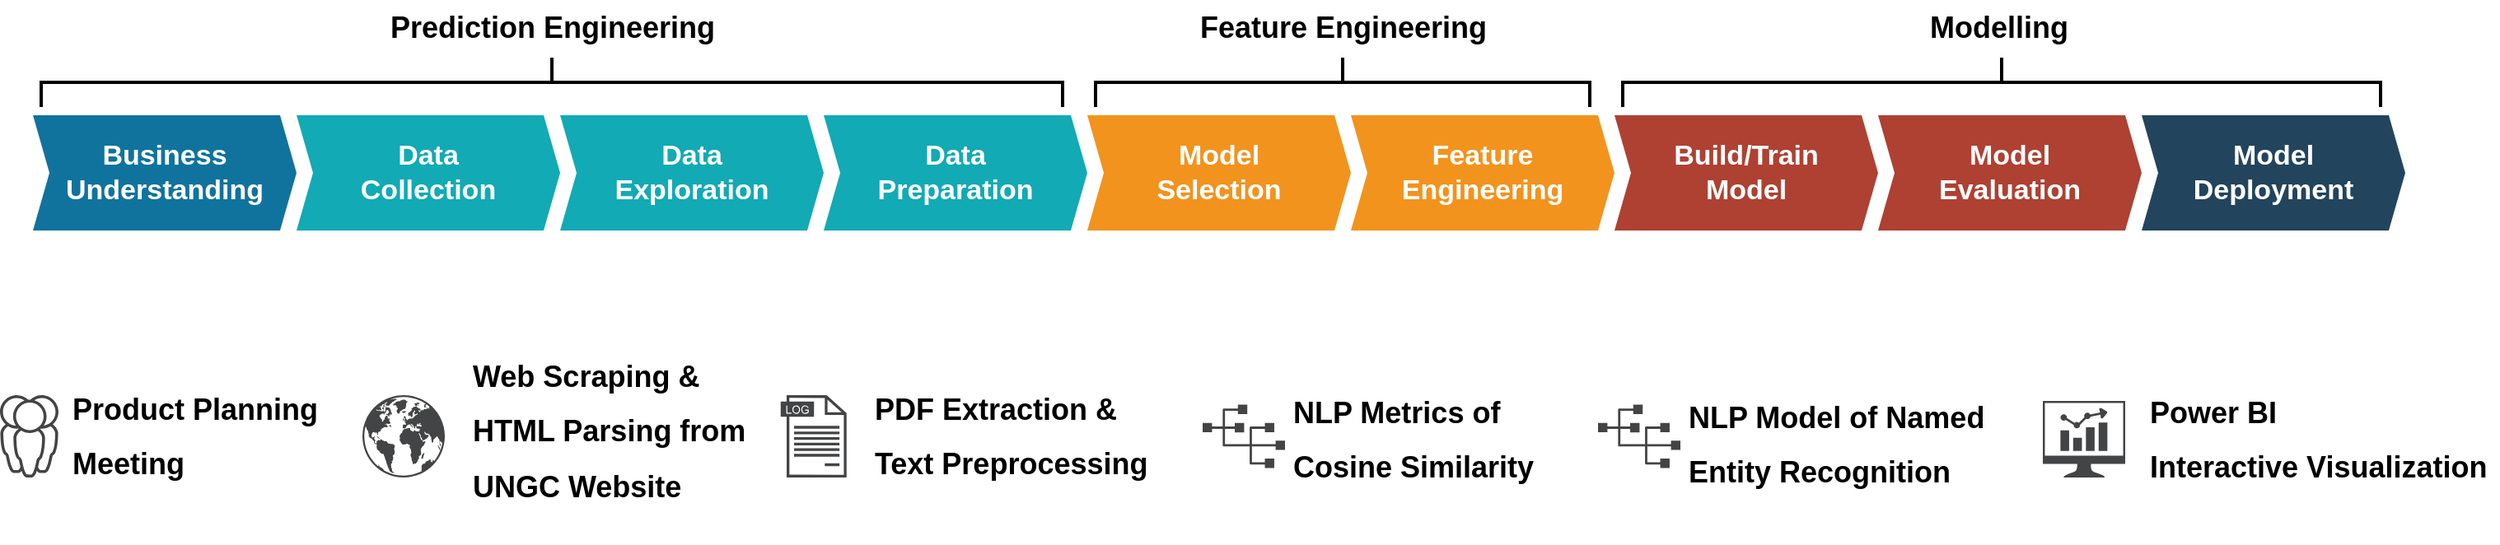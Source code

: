 <mxfile version="15.4.0" type="github">
  <diagram name="Page-1" id="54c02804-9d69-ba3f-8aca-1021b27b8050">
    <mxGraphModel dx="3471" dy="1122" grid="1" gridSize="10" guides="1" tooltips="1" connect="1" arrows="1" fold="1" page="1" pageScale="1" pageWidth="1169" pageHeight="827" background="none" math="0" shadow="0">
      <root>
        <mxCell id="0" />
        <mxCell id="1" parent="0" />
        <mxCell id="7c3a617817c5cf35-11" value="&lt;h1 style=&quot;text-align: left&quot;&gt;&lt;font style=&quot;font-size: 18px&quot;&gt;Product Planning Meeting&lt;/font&gt;&lt;/h1&gt;" style="text;html=1;spacing=5;spacingTop=-20;whiteSpace=wrap;overflow=hidden;strokeWidth=2;fillColor=none;gradientColor=none;fontSize=14;align=center;" parent="1" vertex="1">
          <mxGeometry x="-1020" y="240" width="160" height="90" as="geometry" />
        </mxCell>
        <mxCell id="PU6QvB0Lzl-o8I71-tE7-29" value="Business&lt;br&gt;Understanding" style="shape=step;perimeter=stepPerimeter;whiteSpace=wrap;html=1;fixedSize=1;size=10;fillColor=#10739E;strokeColor=none;fontSize=17;fontColor=#FFFFFF;fontStyle=1;align=center;rounded=0;" parent="1" vertex="1">
          <mxGeometry x="-1040" y="90" width="160" height="70" as="geometry" />
        </mxCell>
        <mxCell id="PU6QvB0Lzl-o8I71-tE7-30" value="Model&lt;br&gt;Selection" style="shape=step;perimeter=stepPerimeter;whiteSpace=wrap;html=1;fixedSize=1;size=10;fillColor=#F2931E;strokeColor=none;fontSize=17;fontColor=#FFFFFF;fontStyle=1;align=center;rounded=0;" parent="1" vertex="1">
          <mxGeometry x="-400" y="90" width="160" height="70" as="geometry" />
        </mxCell>
        <mxCell id="PU6QvB0Lzl-o8I71-tE7-31" value="Build/Train&lt;br&gt;Model" style="shape=step;perimeter=stepPerimeter;whiteSpace=wrap;html=1;fixedSize=1;size=10;fillColor=#AE4132;strokeColor=none;fontSize=17;fontColor=#FFFFFF;fontStyle=1;align=center;rounded=0;" parent="1" vertex="1">
          <mxGeometry x="-80" y="90" width="160" height="70" as="geometry" />
        </mxCell>
        <mxCell id="PU6QvB0Lzl-o8I71-tE7-32" value="Model&lt;br&gt;Deployment" style="shape=step;perimeter=stepPerimeter;whiteSpace=wrap;html=1;fixedSize=1;size=10;fillColor=#23445D;strokeColor=none;fontSize=17;fontColor=#FFFFFF;fontStyle=1;align=center;rounded=0;" parent="1" vertex="1">
          <mxGeometry x="240" y="90" width="160" height="70" as="geometry" />
        </mxCell>
        <mxCell id="PU6QvB0Lzl-o8I71-tE7-33" value="Data&lt;br&gt;Collection" style="shape=step;perimeter=stepPerimeter;whiteSpace=wrap;html=1;fixedSize=1;size=10;fillColor=#12AAB5;strokeColor=none;fontSize=17;fontColor=#FFFFFF;fontStyle=1;align=center;rounded=0;" parent="1" vertex="1">
          <mxGeometry x="-880" y="90" width="160" height="70" as="geometry" />
        </mxCell>
        <mxCell id="PU6QvB0Lzl-o8I71-tE7-49" value="Data&lt;br&gt;Exploration" style="shape=step;perimeter=stepPerimeter;whiteSpace=wrap;html=1;fixedSize=1;size=10;fillColor=#12AAB5;strokeColor=none;fontSize=17;fontColor=#FFFFFF;fontStyle=1;align=center;rounded=0;" parent="1" vertex="1">
          <mxGeometry x="-720" y="90" width="160" height="70" as="geometry" />
        </mxCell>
        <mxCell id="PU6QvB0Lzl-o8I71-tE7-50" value="Data&lt;br&gt;Preparation" style="shape=step;perimeter=stepPerimeter;whiteSpace=wrap;html=1;fixedSize=1;size=10;fillColor=#12AAB5;strokeColor=none;fontSize=17;fontColor=#FFFFFF;fontStyle=1;align=center;rounded=0;" parent="1" vertex="1">
          <mxGeometry x="-560" y="90" width="160" height="70" as="geometry" />
        </mxCell>
        <mxCell id="PU6QvB0Lzl-o8I71-tE7-51" value="Feature&lt;br&gt;Engineering" style="shape=step;perimeter=stepPerimeter;whiteSpace=wrap;html=1;fixedSize=1;size=10;fillColor=#F2931E;strokeColor=none;fontSize=17;fontColor=#FFFFFF;fontStyle=1;align=center;rounded=0;" parent="1" vertex="1">
          <mxGeometry x="-240" y="90" width="160" height="70" as="geometry" />
        </mxCell>
        <mxCell id="PU6QvB0Lzl-o8I71-tE7-52" value="Model&lt;br&gt;Evaluation" style="shape=step;perimeter=stepPerimeter;whiteSpace=wrap;html=1;fixedSize=1;size=10;fillColor=#AE4132;strokeColor=none;fontSize=17;fontColor=#FFFFFF;fontStyle=1;align=center;rounded=0;" parent="1" vertex="1">
          <mxGeometry x="80" y="90" width="160" height="70" as="geometry" />
        </mxCell>
        <mxCell id="PU6QvB0Lzl-o8I71-tE7-53" value="" style="strokeWidth=2;html=1;shape=mxgraph.flowchart.annotation_2;align=left;labelPosition=right;pointerEvents=1;rotation=90;" parent="1" vertex="1">
          <mxGeometry x="-740" y="-240" width="30" height="620" as="geometry" />
        </mxCell>
        <mxCell id="PU6QvB0Lzl-o8I71-tE7-54" value="" style="strokeWidth=2;html=1;shape=mxgraph.flowchart.annotation_2;align=left;labelPosition=right;pointerEvents=1;rotation=90;" parent="1" vertex="1">
          <mxGeometry x="-260" y="-80" width="30" height="300" as="geometry" />
        </mxCell>
        <mxCell id="PU6QvB0Lzl-o8I71-tE7-55" value="" style="strokeWidth=2;html=1;shape=mxgraph.flowchart.annotation_2;align=left;labelPosition=right;pointerEvents=1;rotation=90;" parent="1" vertex="1">
          <mxGeometry x="140" y="-160" width="30" height="460" as="geometry" />
        </mxCell>
        <mxCell id="PU6QvB0Lzl-o8I71-tE7-56" value="&lt;font style=&quot;font-size: 18px&quot;&gt;Prediction Engineering&lt;/font&gt;" style="text;strokeColor=none;fillColor=none;html=1;fontSize=24;fontStyle=1;verticalAlign=middle;align=center;" parent="1" vertex="1">
          <mxGeometry x="-775" y="20" width="100" height="30" as="geometry" />
        </mxCell>
        <mxCell id="PU6QvB0Lzl-o8I71-tE7-58" value="&lt;font style=&quot;font-size: 18px&quot;&gt;Feature Engineering&lt;/font&gt;" style="text;strokeColor=none;fillColor=none;html=1;fontSize=24;fontStyle=1;verticalAlign=middle;align=center;" parent="1" vertex="1">
          <mxGeometry x="-295" y="20" width="100" height="30" as="geometry" />
        </mxCell>
        <mxCell id="PU6QvB0Lzl-o8I71-tE7-59" value="&lt;font style=&quot;font-size: 18px&quot;&gt;Modelling&lt;/font&gt;" style="text;strokeColor=none;fillColor=none;html=1;fontSize=24;fontStyle=1;verticalAlign=middle;align=center;" parent="1" vertex="1">
          <mxGeometry x="103" y="20" width="100" height="30" as="geometry" />
        </mxCell>
        <mxCell id="PU6QvB0Lzl-o8I71-tE7-61" value="" style="sketch=0;pointerEvents=1;shadow=0;dashed=0;html=1;strokeColor=none;fillColor=#434445;aspect=fixed;labelPosition=center;verticalLabelPosition=bottom;verticalAlign=top;align=center;outlineConnect=0;shape=mxgraph.vvd.user_group;" parent="1" vertex="1">
          <mxGeometry x="-1060" y="260" width="35.5" height="50" as="geometry" />
        </mxCell>
        <mxCell id="PU6QvB0Lzl-o8I71-tE7-63" value="" style="sketch=0;pointerEvents=1;shadow=0;dashed=0;html=1;strokeColor=none;fillColor=#434445;aspect=fixed;labelPosition=center;verticalLabelPosition=bottom;verticalAlign=top;align=center;outlineConnect=0;shape=mxgraph.vvd.networking;" parent="1" vertex="1">
          <mxGeometry x="-840" y="260" width="50" height="50" as="geometry" />
        </mxCell>
        <mxCell id="PU6QvB0Lzl-o8I71-tE7-66" value="&lt;h1&gt;&lt;font style=&quot;font-size: 18px&quot;&gt;Web Scraping &amp;amp; HTML Parsing from UNGC Website&lt;/font&gt;&lt;/h1&gt;" style="text;html=1;spacing=5;spacingTop=-20;whiteSpace=wrap;overflow=hidden;strokeWidth=2;fillColor=none;gradientColor=none;fontSize=14;align=left;" parent="1" vertex="1">
          <mxGeometry x="-778.25" y="220" width="180" height="130" as="geometry" />
        </mxCell>
        <mxCell id="PU6QvB0Lzl-o8I71-tE7-68" value="" style="sketch=0;pointerEvents=1;shadow=0;dashed=0;html=1;strokeColor=none;fillColor=#434445;aspect=fixed;labelPosition=center;verticalLabelPosition=bottom;verticalAlign=top;align=center;outlineConnect=0;shape=mxgraph.vvd.log_files;" parent="1" vertex="1">
          <mxGeometry x="-586.12" y="260" width="40" height="50" as="geometry" />
        </mxCell>
        <mxCell id="PU6QvB0Lzl-o8I71-tE7-69" value="&lt;h1&gt;&lt;font style=&quot;font-size: 18px&quot;&gt;PDF Extraction &amp;amp; &lt;br&gt;Text Preprocessing&lt;/font&gt;&lt;/h1&gt;&lt;p&gt;&lt;br&gt;&lt;/p&gt;" style="text;html=1;spacing=5;spacingTop=-20;whiteSpace=wrap;overflow=hidden;strokeWidth=2;fillColor=none;gradientColor=none;fontSize=14;align=left;" parent="1" vertex="1">
          <mxGeometry x="-533.87" y="240" width="180" height="90" as="geometry" />
        </mxCell>
        <mxCell id="PU6QvB0Lzl-o8I71-tE7-71" value="&lt;h1&gt;&lt;span style=&quot;font-size: 18px&quot;&gt;NLP Model of Named Entity Recognition&amp;nbsp;&lt;/span&gt;&lt;/h1&gt;&lt;p&gt;&lt;br&gt;&lt;/p&gt;" style="text;html=1;spacing=5;spacingTop=-20;whiteSpace=wrap;overflow=hidden;strokeWidth=2;fillColor=none;gradientColor=none;fontSize=14;align=left;" parent="1" vertex="1">
          <mxGeometry x="-40" y="245" width="200" height="80" as="geometry" />
        </mxCell>
        <mxCell id="PU6QvB0Lzl-o8I71-tE7-72" value="&lt;h1&gt;&lt;span style=&quot;font-size: 18px&quot;&gt;NLP Metrics of &lt;br&gt;Cosine Similarity&amp;nbsp;&lt;/span&gt;&lt;/h1&gt;&lt;p&gt;&lt;br&gt;&lt;/p&gt;" style="text;html=1;spacing=5;spacingTop=-20;whiteSpace=wrap;overflow=hidden;strokeWidth=2;fillColor=none;gradientColor=none;fontSize=14;align=left;" parent="1" vertex="1">
          <mxGeometry x="-280" y="242" width="170" height="86" as="geometry" />
        </mxCell>
        <mxCell id="PU6QvB0Lzl-o8I71-tE7-73" value="" style="sketch=0;pointerEvents=1;shadow=0;dashed=0;html=1;strokeColor=none;fillColor=#434445;aspect=fixed;labelPosition=center;verticalLabelPosition=bottom;verticalAlign=top;align=center;outlineConnect=0;shape=mxgraph.vvd.nsx;" parent="1" vertex="1">
          <mxGeometry x="-330" y="265.75" width="50" height="38.5" as="geometry" />
        </mxCell>
        <mxCell id="PU6QvB0Lzl-o8I71-tE7-74" value="" style="sketch=0;pointerEvents=1;shadow=0;dashed=0;html=1;strokeColor=none;fillColor=#434445;aspect=fixed;labelPosition=center;verticalLabelPosition=bottom;verticalAlign=top;align=center;outlineConnect=0;shape=mxgraph.vvd.nsx;" parent="1" vertex="1">
          <mxGeometry x="-90" y="265.75" width="50" height="38.5" as="geometry" />
        </mxCell>
        <mxCell id="PU6QvB0Lzl-o8I71-tE7-77" value="" style="sketch=0;pointerEvents=1;shadow=0;dashed=0;html=1;strokeColor=none;fillColor=#434445;aspect=fixed;labelPosition=center;verticalLabelPosition=bottom;verticalAlign=top;align=center;outlineConnect=0;shape=mxgraph.vvd.nsx_dashboard;" parent="1" vertex="1">
          <mxGeometry x="180" y="263.5" width="50" height="46.5" as="geometry" />
        </mxCell>
        <mxCell id="PU6QvB0Lzl-o8I71-tE7-78" value="&lt;h1&gt;&lt;span style=&quot;font-size: 18px&quot;&gt;Power BI&lt;br&gt;Interactive Visualization&lt;/span&gt;&lt;/h1&gt;" style="text;html=1;spacing=5;spacingTop=-20;whiteSpace=wrap;overflow=hidden;strokeWidth=2;fillColor=none;gradientColor=none;fontSize=14;align=left;" parent="1" vertex="1">
          <mxGeometry x="240" y="242" width="216.5" height="86" as="geometry" />
        </mxCell>
      </root>
    </mxGraphModel>
  </diagram>
</mxfile>
